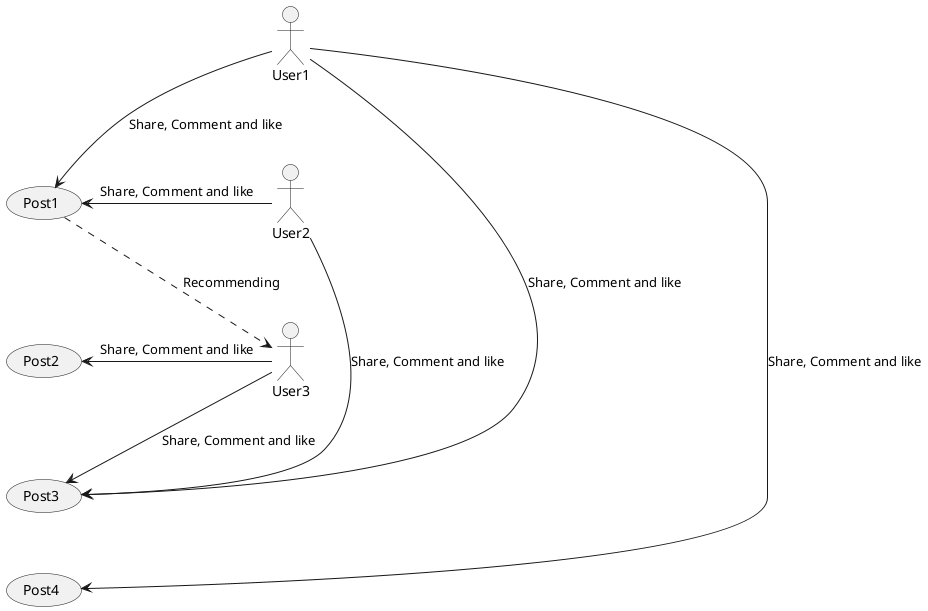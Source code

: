 'Chuanxi Zhang'
'10.29.2018'

@startuml

together {
	actor User1
	actor User2
	actor User3
}

together {
	usecase Post1
	usecase Post2
	usecase Post3
	usecase Post4
}

Post1 -[hidden]- Post2
Post2 -[hidden]- Post3
Post3 -[hidden]- Post4

User1 -[hidden]- User2
User2 -[hidden]- User3

User1 -> Post1: "Share, Comment and like"
User1 -> Post3: "Share, Comment and like"
User1 -> Post4: "Share, Comment and like"
User2 -> Post1: "Share, Comment and like"
User2 -> Post3: "Share, Comment and like"
User3 -> Post2: "Share, Comment and like"
User3 -> Post3: "Share, Comment and like"

Post1 .> User3: "Recommending"
@enduml

